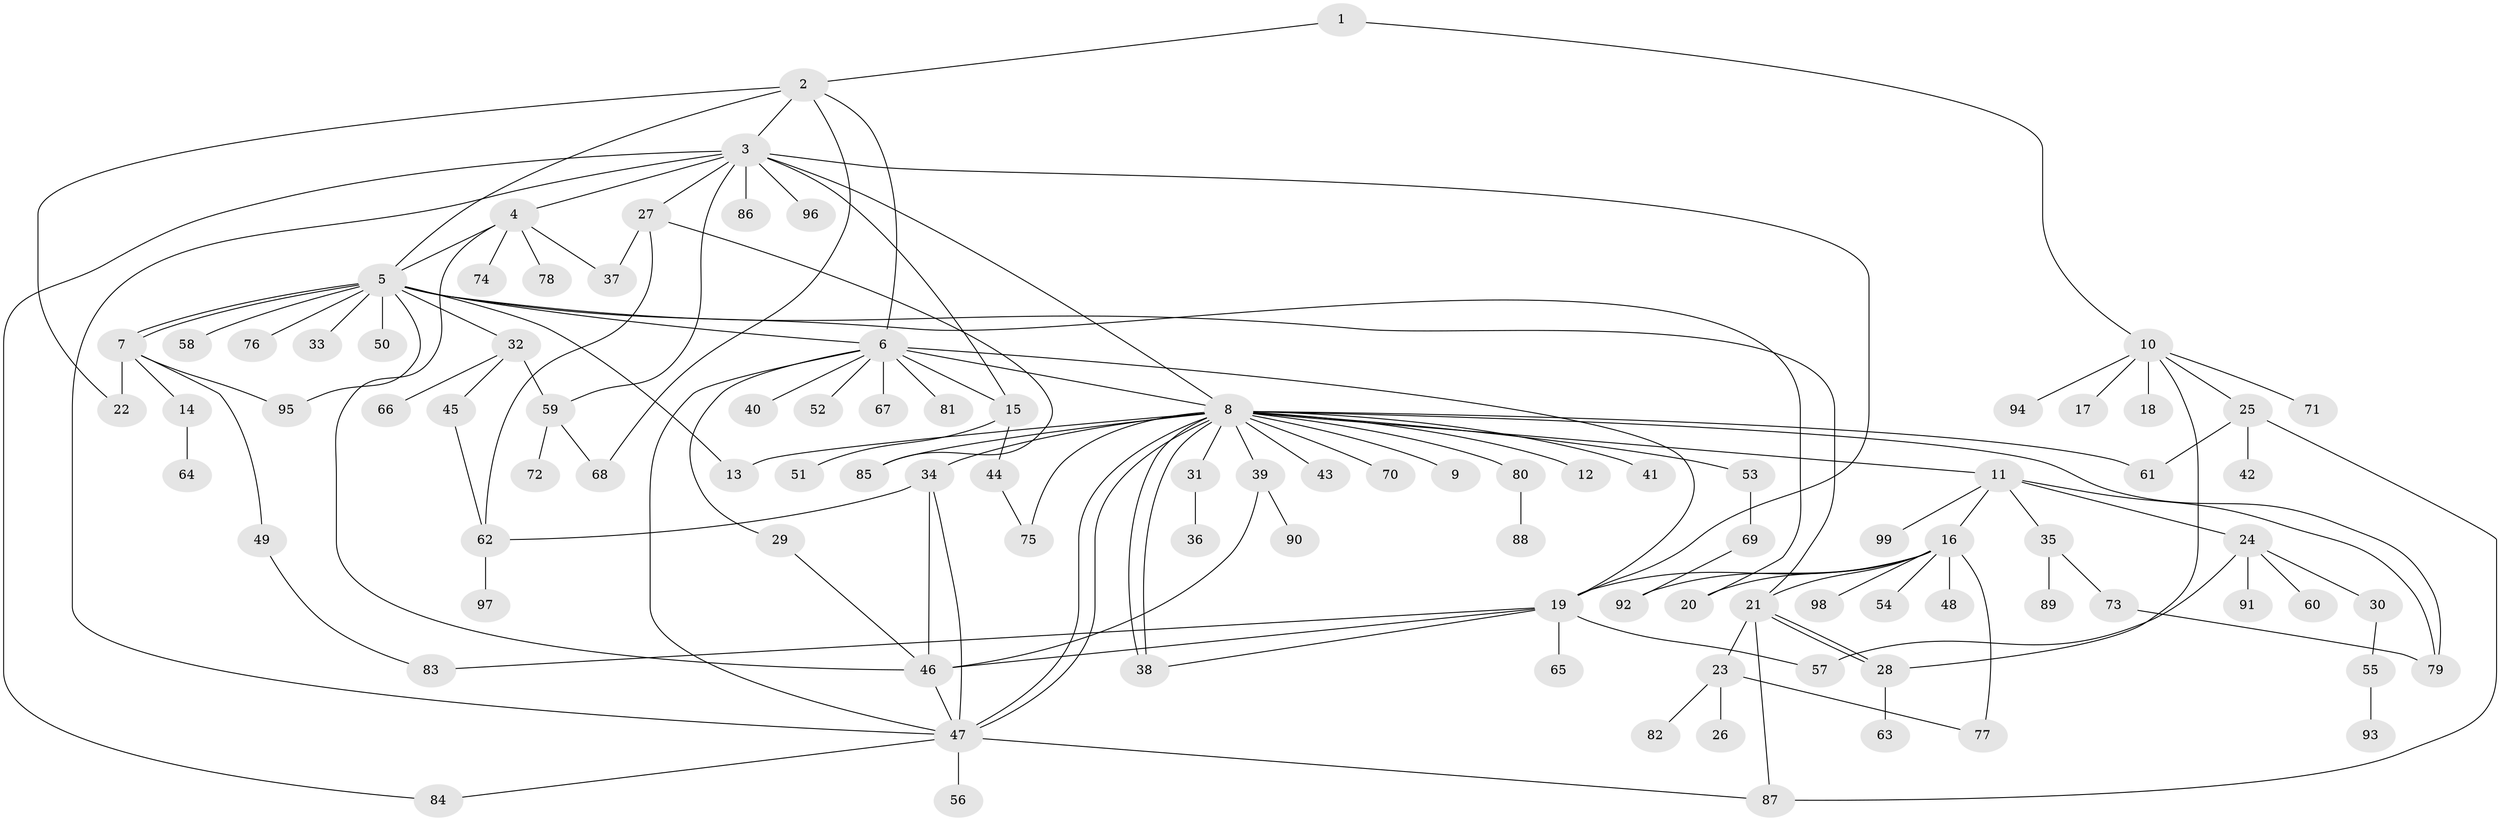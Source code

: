 // coarse degree distribution, {1: 0.44285714285714284, 19: 0.014285714285714285, 2: 0.21428571428571427, 6: 0.04285714285714286, 10: 0.02857142857142857, 3: 0.07142857142857142, 4: 0.08571428571428572, 9: 0.014285714285714285, 8: 0.014285714285714285, 5: 0.04285714285714286, 12: 0.014285714285714285, 7: 0.014285714285714285}
// Generated by graph-tools (version 1.1) at 2025/36/03/04/25 23:36:58]
// undirected, 99 vertices, 140 edges
graph export_dot {
  node [color=gray90,style=filled];
  1;
  2;
  3;
  4;
  5;
  6;
  7;
  8;
  9;
  10;
  11;
  12;
  13;
  14;
  15;
  16;
  17;
  18;
  19;
  20;
  21;
  22;
  23;
  24;
  25;
  26;
  27;
  28;
  29;
  30;
  31;
  32;
  33;
  34;
  35;
  36;
  37;
  38;
  39;
  40;
  41;
  42;
  43;
  44;
  45;
  46;
  47;
  48;
  49;
  50;
  51;
  52;
  53;
  54;
  55;
  56;
  57;
  58;
  59;
  60;
  61;
  62;
  63;
  64;
  65;
  66;
  67;
  68;
  69;
  70;
  71;
  72;
  73;
  74;
  75;
  76;
  77;
  78;
  79;
  80;
  81;
  82;
  83;
  84;
  85;
  86;
  87;
  88;
  89;
  90;
  91;
  92;
  93;
  94;
  95;
  96;
  97;
  98;
  99;
  1 -- 2;
  1 -- 10;
  2 -- 3;
  2 -- 5;
  2 -- 6;
  2 -- 22;
  2 -- 68;
  3 -- 4;
  3 -- 8;
  3 -- 15;
  3 -- 19;
  3 -- 27;
  3 -- 47;
  3 -- 59;
  3 -- 84;
  3 -- 86;
  3 -- 96;
  4 -- 5;
  4 -- 37;
  4 -- 46;
  4 -- 74;
  4 -- 78;
  5 -- 6;
  5 -- 7;
  5 -- 7;
  5 -- 13;
  5 -- 20;
  5 -- 21;
  5 -- 32;
  5 -- 33;
  5 -- 50;
  5 -- 58;
  5 -- 76;
  5 -- 95;
  6 -- 8;
  6 -- 15;
  6 -- 19;
  6 -- 29;
  6 -- 40;
  6 -- 47;
  6 -- 52;
  6 -- 67;
  6 -- 81;
  7 -- 14;
  7 -- 22;
  7 -- 49;
  7 -- 95;
  8 -- 9;
  8 -- 11;
  8 -- 12;
  8 -- 13;
  8 -- 31;
  8 -- 34;
  8 -- 38;
  8 -- 38;
  8 -- 39;
  8 -- 41;
  8 -- 43;
  8 -- 47;
  8 -- 47;
  8 -- 53;
  8 -- 61;
  8 -- 70;
  8 -- 75;
  8 -- 79;
  8 -- 80;
  8 -- 85;
  10 -- 17;
  10 -- 18;
  10 -- 25;
  10 -- 28;
  10 -- 71;
  10 -- 94;
  11 -- 16;
  11 -- 24;
  11 -- 35;
  11 -- 79;
  11 -- 99;
  14 -- 64;
  15 -- 44;
  15 -- 51;
  16 -- 19;
  16 -- 20;
  16 -- 21;
  16 -- 48;
  16 -- 54;
  16 -- 77;
  16 -- 92;
  16 -- 98;
  19 -- 38;
  19 -- 46;
  19 -- 57;
  19 -- 65;
  19 -- 83;
  21 -- 23;
  21 -- 28;
  21 -- 28;
  21 -- 87;
  23 -- 26;
  23 -- 77;
  23 -- 82;
  24 -- 30;
  24 -- 57;
  24 -- 60;
  24 -- 91;
  25 -- 42;
  25 -- 61;
  25 -- 87;
  27 -- 37;
  27 -- 62;
  27 -- 85;
  28 -- 63;
  29 -- 46;
  30 -- 55;
  31 -- 36;
  32 -- 45;
  32 -- 59;
  32 -- 66;
  34 -- 46;
  34 -- 47;
  34 -- 62;
  35 -- 73;
  35 -- 89;
  39 -- 46;
  39 -- 90;
  44 -- 75;
  45 -- 62;
  46 -- 47;
  47 -- 56;
  47 -- 84;
  47 -- 87;
  49 -- 83;
  53 -- 69;
  55 -- 93;
  59 -- 68;
  59 -- 72;
  62 -- 97;
  69 -- 92;
  73 -- 79;
  80 -- 88;
}
